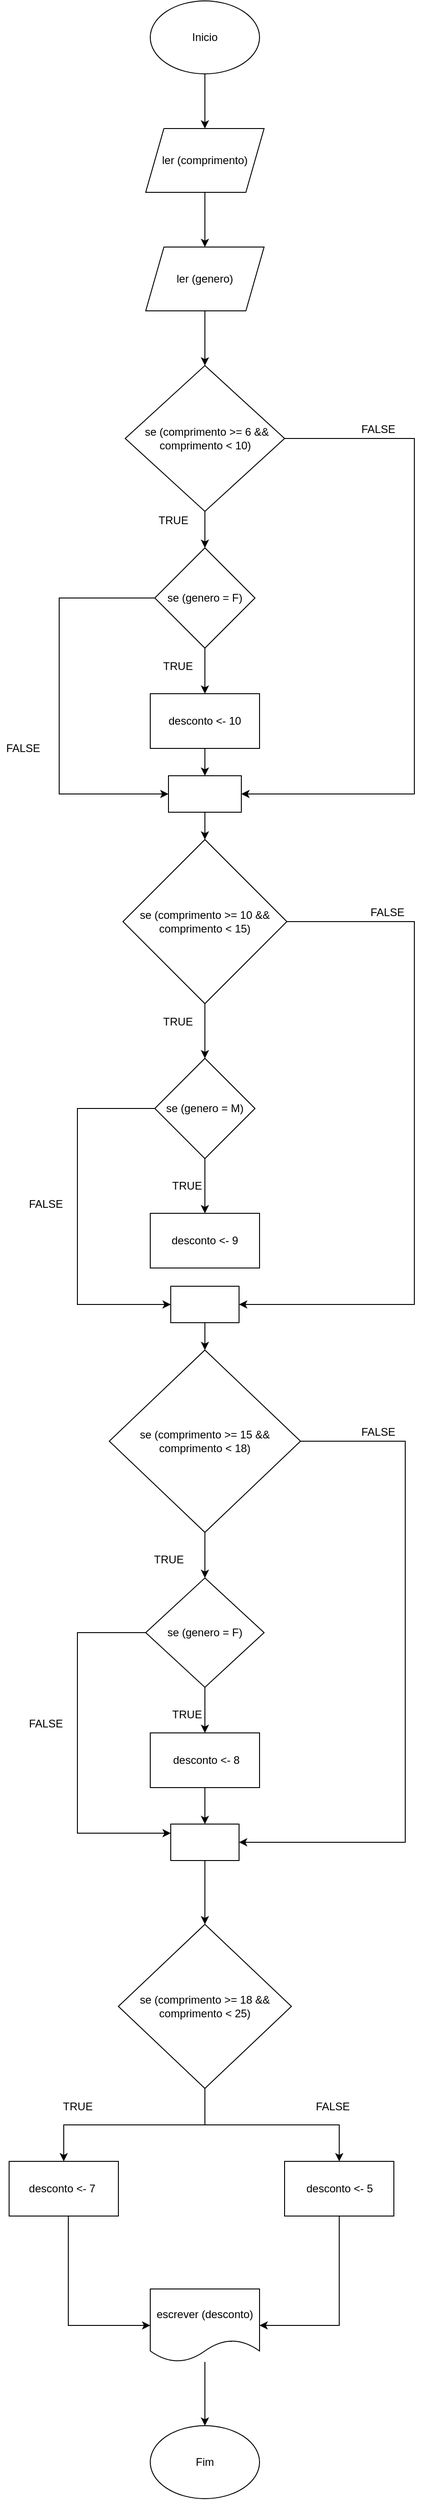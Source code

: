 <mxfile version="13.9.8" type="device"><diagram id="edmHbMDTGybsRYXNta8O" name="Page-1"><mxGraphModel dx="1221" dy="691" grid="1" gridSize="10" guides="1" tooltips="1" connect="1" arrows="1" fold="1" page="1" pageScale="1" pageWidth="1654" pageHeight="2336" math="0" shadow="0"><root><mxCell id="0"/><mxCell id="1" parent="0"/><mxCell id="Ysi5Y4Tmto1y0CnxCYrJ-14" style="edgeStyle=orthogonalEdgeStyle;rounded=0;orthogonalLoop=1;jettySize=auto;html=1;" parent="1" source="Ysi5Y4Tmto1y0CnxCYrJ-1" target="Ysi5Y4Tmto1y0CnxCYrJ-2" edge="1"><mxGeometry relative="1" as="geometry"/></mxCell><mxCell id="Ysi5Y4Tmto1y0CnxCYrJ-1" value="Inicio" style="ellipse;whiteSpace=wrap;html=1;" parent="1" vertex="1"><mxGeometry x="440" y="120" width="120" height="80" as="geometry"/></mxCell><mxCell id="Ysi5Y4Tmto1y0CnxCYrJ-13" style="edgeStyle=orthogonalEdgeStyle;rounded=0;orthogonalLoop=1;jettySize=auto;html=1;" parent="1" source="Ysi5Y4Tmto1y0CnxCYrJ-2" target="Ysi5Y4Tmto1y0CnxCYrJ-3" edge="1"><mxGeometry relative="1" as="geometry"/></mxCell><mxCell id="Ysi5Y4Tmto1y0CnxCYrJ-2" value="ler (comprimento)" style="shape=parallelogram;perimeter=parallelogramPerimeter;whiteSpace=wrap;html=1;fixedSize=1;" parent="1" vertex="1"><mxGeometry x="435" y="260" width="130" height="70" as="geometry"/></mxCell><mxCell id="Ysi5Y4Tmto1y0CnxCYrJ-10" style="edgeStyle=orthogonalEdgeStyle;rounded=0;orthogonalLoop=1;jettySize=auto;html=1;entryX=0.5;entryY=0;entryDx=0;entryDy=0;" parent="1" source="Ysi5Y4Tmto1y0CnxCYrJ-3" target="Ysi5Y4Tmto1y0CnxCYrJ-4" edge="1"><mxGeometry relative="1" as="geometry"/></mxCell><mxCell id="Ysi5Y4Tmto1y0CnxCYrJ-3" value="ler (genero)" style="shape=parallelogram;perimeter=parallelogramPerimeter;whiteSpace=wrap;html=1;fixedSize=1;" parent="1" vertex="1"><mxGeometry x="435" y="390" width="130" height="70" as="geometry"/></mxCell><mxCell id="Ysi5Y4Tmto1y0CnxCYrJ-62" style="edgeStyle=orthogonalEdgeStyle;rounded=0;orthogonalLoop=1;jettySize=auto;html=1;" parent="1" source="Ysi5Y4Tmto1y0CnxCYrJ-4" target="Ysi5Y4Tmto1y0CnxCYrJ-61" edge="1"><mxGeometry relative="1" as="geometry"/></mxCell><mxCell id="Ysi5Y4Tmto1y0CnxCYrJ-72" style="edgeStyle=orthogonalEdgeStyle;rounded=0;orthogonalLoop=1;jettySize=auto;html=1;entryX=1;entryY=0.5;entryDx=0;entryDy=0;" parent="1" source="Ysi5Y4Tmto1y0CnxCYrJ-4" target="Ysi5Y4Tmto1y0CnxCYrJ-85" edge="1"><mxGeometry relative="1" as="geometry"><Array as="points"><mxPoint x="730" y="600"/><mxPoint x="730" y="990"/></Array></mxGeometry></mxCell><mxCell id="Ysi5Y4Tmto1y0CnxCYrJ-4" value="&amp;nbsp;se (comprimento &amp;gt;= 6 &amp;amp;&amp;amp; comprimento &amp;lt; 10)" style="rhombus;whiteSpace=wrap;html=1;" parent="1" vertex="1"><mxGeometry x="412.5" y="520" width="175" height="160" as="geometry"/></mxCell><mxCell id="Ysi5Y4Tmto1y0CnxCYrJ-64" style="edgeStyle=orthogonalEdgeStyle;rounded=0;orthogonalLoop=1;jettySize=auto;html=1;entryX=0.5;entryY=0;entryDx=0;entryDy=0;" parent="1" source="Ysi5Y4Tmto1y0CnxCYrJ-61" target="Ysi5Y4Tmto1y0CnxCYrJ-63" edge="1"><mxGeometry relative="1" as="geometry"/></mxCell><mxCell id="Ysi5Y4Tmto1y0CnxCYrJ-73" style="edgeStyle=orthogonalEdgeStyle;rounded=0;orthogonalLoop=1;jettySize=auto;html=1;entryX=0;entryY=0.5;entryDx=0;entryDy=0;" parent="1" source="Ysi5Y4Tmto1y0CnxCYrJ-61" target="Ysi5Y4Tmto1y0CnxCYrJ-85" edge="1"><mxGeometry relative="1" as="geometry"><Array as="points"><mxPoint x="340" y="775"/><mxPoint x="340" y="990"/></Array></mxGeometry></mxCell><mxCell id="Ysi5Y4Tmto1y0CnxCYrJ-61" value="se (genero = F)" style="rhombus;whiteSpace=wrap;html=1;" parent="1" vertex="1"><mxGeometry x="445" y="720" width="110" height="110" as="geometry"/></mxCell><mxCell id="xECbGXzhimIUwrm5La62-1" style="edgeStyle=orthogonalEdgeStyle;rounded=0;orthogonalLoop=1;jettySize=auto;html=1;entryX=0.5;entryY=0;entryDx=0;entryDy=0;" edge="1" parent="1" source="Ysi5Y4Tmto1y0CnxCYrJ-63" target="Ysi5Y4Tmto1y0CnxCYrJ-85"><mxGeometry relative="1" as="geometry"/></mxCell><mxCell id="Ysi5Y4Tmto1y0CnxCYrJ-63" value="desconto &amp;lt;- 10" style="rounded=0;whiteSpace=wrap;html=1;" parent="1" vertex="1"><mxGeometry x="440" y="880" width="120" height="60" as="geometry"/></mxCell><mxCell id="Ysi5Y4Tmto1y0CnxCYrJ-65" value="TRUE" style="text;html=1;align=center;verticalAlign=middle;resizable=0;points=[];autosize=1;" parent="1" vertex="1"><mxGeometry x="440" y="680" width="50" height="20" as="geometry"/></mxCell><mxCell id="Ysi5Y4Tmto1y0CnxCYrJ-70" style="edgeStyle=orthogonalEdgeStyle;rounded=0;orthogonalLoop=1;jettySize=auto;html=1;entryX=0.5;entryY=0;entryDx=0;entryDy=0;" parent="1" source="Ysi5Y4Tmto1y0CnxCYrJ-66" target="Ysi5Y4Tmto1y0CnxCYrJ-67" edge="1"><mxGeometry relative="1" as="geometry"/></mxCell><mxCell id="xECbGXzhimIUwrm5La62-4" style="edgeStyle=orthogonalEdgeStyle;rounded=0;orthogonalLoop=1;jettySize=auto;html=1;entryX=1;entryY=0.5;entryDx=0;entryDy=0;" edge="1" parent="1" source="Ysi5Y4Tmto1y0CnxCYrJ-66" target="xECbGXzhimIUwrm5La62-2"><mxGeometry relative="1" as="geometry"><Array as="points"><mxPoint x="730" y="1130"/><mxPoint x="730" y="1550"/></Array></mxGeometry></mxCell><mxCell id="Ysi5Y4Tmto1y0CnxCYrJ-66" value="se (comprimento &amp;gt;= 10 &amp;amp;&amp;amp; comprimento &amp;lt; 15)" style="rhombus;whiteSpace=wrap;html=1;" parent="1" vertex="1"><mxGeometry x="410" y="1040" width="180" height="180" as="geometry"/></mxCell><mxCell id="Ysi5Y4Tmto1y0CnxCYrJ-69" style="edgeStyle=orthogonalEdgeStyle;rounded=0;orthogonalLoop=1;jettySize=auto;html=1;" parent="1" source="Ysi5Y4Tmto1y0CnxCYrJ-67" target="Ysi5Y4Tmto1y0CnxCYrJ-68" edge="1"><mxGeometry relative="1" as="geometry"/></mxCell><mxCell id="xECbGXzhimIUwrm5La62-9" style="edgeStyle=orthogonalEdgeStyle;rounded=0;orthogonalLoop=1;jettySize=auto;html=1;entryX=0;entryY=0.5;entryDx=0;entryDy=0;" edge="1" parent="1" source="Ysi5Y4Tmto1y0CnxCYrJ-67" target="xECbGXzhimIUwrm5La62-2"><mxGeometry relative="1" as="geometry"><Array as="points"><mxPoint x="360" y="1335"/><mxPoint x="360" y="1550"/></Array></mxGeometry></mxCell><mxCell id="Ysi5Y4Tmto1y0CnxCYrJ-67" value="se (genero = M)" style="rhombus;whiteSpace=wrap;html=1;" parent="1" vertex="1"><mxGeometry x="445" y="1280" width="110" height="110" as="geometry"/></mxCell><mxCell id="Ysi5Y4Tmto1y0CnxCYrJ-68" value="desconto &amp;lt;- 9" style="rounded=0;whiteSpace=wrap;html=1;" parent="1" vertex="1"><mxGeometry x="440" y="1450" width="120" height="60" as="geometry"/></mxCell><mxCell id="Ysi5Y4Tmto1y0CnxCYrJ-74" value="FALSE" style="text;html=1;align=center;verticalAlign=middle;resizable=0;points=[];autosize=1;" parent="1" vertex="1"><mxGeometry x="665" y="580" width="50" height="20" as="geometry"/></mxCell><mxCell id="Ysi5Y4Tmto1y0CnxCYrJ-75" value="FALSE" style="text;html=1;align=center;verticalAlign=middle;resizable=0;points=[];autosize=1;" parent="1" vertex="1"><mxGeometry x="275" y="930" width="50" height="20" as="geometry"/></mxCell><mxCell id="Ysi5Y4Tmto1y0CnxCYrJ-76" value="TRUE" style="text;html=1;align=center;verticalAlign=middle;resizable=0;points=[];autosize=1;" parent="1" vertex="1"><mxGeometry x="445" y="840" width="50" height="20" as="geometry"/></mxCell><mxCell id="xECbGXzhimIUwrm5La62-12" style="edgeStyle=orthogonalEdgeStyle;rounded=0;orthogonalLoop=1;jettySize=auto;html=1;entryX=0.5;entryY=0;entryDx=0;entryDy=0;" edge="1" parent="1" source="Ysi5Y4Tmto1y0CnxCYrJ-77" target="Ysi5Y4Tmto1y0CnxCYrJ-78"><mxGeometry relative="1" as="geometry"/></mxCell><mxCell id="xECbGXzhimIUwrm5La62-15" style="edgeStyle=orthogonalEdgeStyle;rounded=0;orthogonalLoop=1;jettySize=auto;html=1;entryX=1;entryY=0.5;entryDx=0;entryDy=0;" edge="1" parent="1" source="Ysi5Y4Tmto1y0CnxCYrJ-77" target="xECbGXzhimIUwrm5La62-14"><mxGeometry relative="1" as="geometry"><Array as="points"><mxPoint x="720" y="1700"/><mxPoint x="720" y="2140"/></Array></mxGeometry></mxCell><mxCell id="Ysi5Y4Tmto1y0CnxCYrJ-77" value="se (comprimento &gt;= 15 &amp;&amp; comprimento &lt; 18)" style="rhombus;whiteSpace=wrap;html=1;" parent="1" vertex="1"><mxGeometry x="395" y="1600" width="210" height="200" as="geometry"/></mxCell><mxCell id="xECbGXzhimIUwrm5La62-17" style="edgeStyle=orthogonalEdgeStyle;rounded=0;orthogonalLoop=1;jettySize=auto;html=1;entryX=0;entryY=0.25;entryDx=0;entryDy=0;" edge="1" parent="1" source="Ysi5Y4Tmto1y0CnxCYrJ-78" target="xECbGXzhimIUwrm5La62-14"><mxGeometry relative="1" as="geometry"><Array as="points"><mxPoint x="360" y="1910"/><mxPoint x="360" y="2130"/></Array></mxGeometry></mxCell><mxCell id="xECbGXzhimIUwrm5La62-19" style="edgeStyle=orthogonalEdgeStyle;rounded=0;orthogonalLoop=1;jettySize=auto;html=1;entryX=0.5;entryY=0;entryDx=0;entryDy=0;" edge="1" parent="1" source="Ysi5Y4Tmto1y0CnxCYrJ-78" target="Ysi5Y4Tmto1y0CnxCYrJ-79"><mxGeometry relative="1" as="geometry"/></mxCell><mxCell id="Ysi5Y4Tmto1y0CnxCYrJ-78" value="se (genero = F)" style="rhombus;whiteSpace=wrap;html=1;" parent="1" vertex="1"><mxGeometry x="435" y="1850" width="130" height="120" as="geometry"/></mxCell><mxCell id="xECbGXzhimIUwrm5La62-21" style="edgeStyle=orthogonalEdgeStyle;rounded=0;orthogonalLoop=1;jettySize=auto;html=1;entryX=0.5;entryY=0;entryDx=0;entryDy=0;" edge="1" parent="1" source="Ysi5Y4Tmto1y0CnxCYrJ-79" target="xECbGXzhimIUwrm5La62-14"><mxGeometry relative="1" as="geometry"/></mxCell><mxCell id="Ysi5Y4Tmto1y0CnxCYrJ-79" value="&amp;nbsp;desconto &amp;lt;- 8" style="rounded=0;whiteSpace=wrap;html=1;" parent="1" vertex="1"><mxGeometry x="440" y="2020" width="120" height="60" as="geometry"/></mxCell><mxCell id="xECbGXzhimIUwrm5La62-23" style="edgeStyle=orthogonalEdgeStyle;rounded=0;orthogonalLoop=1;jettySize=auto;html=1;" edge="1" parent="1" source="Ysi5Y4Tmto1y0CnxCYrJ-80" target="Ysi5Y4Tmto1y0CnxCYrJ-81"><mxGeometry relative="1" as="geometry"/></mxCell><mxCell id="xECbGXzhimIUwrm5La62-24" style="edgeStyle=orthogonalEdgeStyle;rounded=0;orthogonalLoop=1;jettySize=auto;html=1;entryX=0.5;entryY=0;entryDx=0;entryDy=0;" edge="1" parent="1" source="Ysi5Y4Tmto1y0CnxCYrJ-80" target="Ysi5Y4Tmto1y0CnxCYrJ-82"><mxGeometry relative="1" as="geometry"/></mxCell><mxCell id="Ysi5Y4Tmto1y0CnxCYrJ-80" value="se (comprimento &amp;gt;= 18 &amp;amp;&amp;amp; comprimento &amp;lt; 25)" style="rhombus;whiteSpace=wrap;html=1;" parent="1" vertex="1"><mxGeometry x="405" y="2230" width="190" height="180" as="geometry"/></mxCell><mxCell id="xECbGXzhimIUwrm5La62-31" style="edgeStyle=orthogonalEdgeStyle;rounded=0;orthogonalLoop=1;jettySize=auto;html=1;entryX=0;entryY=0.5;entryDx=0;entryDy=0;" edge="1" parent="1" source="Ysi5Y4Tmto1y0CnxCYrJ-81" target="xECbGXzhimIUwrm5La62-30"><mxGeometry relative="1" as="geometry"><Array as="points"><mxPoint x="350" y="2670"/></Array></mxGeometry></mxCell><mxCell id="Ysi5Y4Tmto1y0CnxCYrJ-81" value="desconto &amp;lt;- 7&amp;nbsp;" style="rounded=0;whiteSpace=wrap;html=1;" parent="1" vertex="1"><mxGeometry x="285" y="2490" width="120" height="60" as="geometry"/></mxCell><mxCell id="xECbGXzhimIUwrm5La62-32" style="edgeStyle=orthogonalEdgeStyle;rounded=0;orthogonalLoop=1;jettySize=auto;html=1;entryX=1;entryY=0.5;entryDx=0;entryDy=0;" edge="1" parent="1" source="Ysi5Y4Tmto1y0CnxCYrJ-82" target="xECbGXzhimIUwrm5La62-30"><mxGeometry relative="1" as="geometry"><Array as="points"><mxPoint x="648" y="2670"/></Array></mxGeometry></mxCell><mxCell id="Ysi5Y4Tmto1y0CnxCYrJ-82" value="desconto &amp;lt;- 5" style="rounded=0;whiteSpace=wrap;html=1;" parent="1" vertex="1"><mxGeometry x="587.5" y="2490" width="120" height="60" as="geometry"/></mxCell><mxCell id="Ysi5Y4Tmto1y0CnxCYrJ-86" style="edgeStyle=orthogonalEdgeStyle;rounded=0;orthogonalLoop=1;jettySize=auto;html=1;" parent="1" source="Ysi5Y4Tmto1y0CnxCYrJ-85" target="Ysi5Y4Tmto1y0CnxCYrJ-66" edge="1"><mxGeometry relative="1" as="geometry"/></mxCell><mxCell id="Ysi5Y4Tmto1y0CnxCYrJ-85" value="" style="rounded=0;whiteSpace=wrap;html=1;" parent="1" vertex="1"><mxGeometry x="460" y="970" width="80" height="40" as="geometry"/></mxCell><mxCell id="xECbGXzhimIUwrm5La62-22" style="edgeStyle=orthogonalEdgeStyle;rounded=0;orthogonalLoop=1;jettySize=auto;html=1;" edge="1" parent="1" source="xECbGXzhimIUwrm5La62-2" target="Ysi5Y4Tmto1y0CnxCYrJ-77"><mxGeometry relative="1" as="geometry"/></mxCell><mxCell id="xECbGXzhimIUwrm5La62-2" value="" style="rounded=0;whiteSpace=wrap;html=1;" vertex="1" parent="1"><mxGeometry x="462.5" y="1530" width="75" height="40" as="geometry"/></mxCell><mxCell id="xECbGXzhimIUwrm5La62-5" value="FALSE" style="text;html=1;align=center;verticalAlign=middle;resizable=0;points=[];autosize=1;" vertex="1" parent="1"><mxGeometry x="675" y="1110" width="50" height="20" as="geometry"/></mxCell><mxCell id="xECbGXzhimIUwrm5La62-6" value="TRUE" style="text;html=1;align=center;verticalAlign=middle;resizable=0;points=[];autosize=1;" vertex="1" parent="1"><mxGeometry x="445" y="1230" width="50" height="20" as="geometry"/></mxCell><mxCell id="xECbGXzhimIUwrm5La62-8" value="TRUE" style="text;html=1;align=center;verticalAlign=middle;resizable=0;points=[];autosize=1;" vertex="1" parent="1"><mxGeometry x="455" y="1410" width="50" height="20" as="geometry"/></mxCell><mxCell id="xECbGXzhimIUwrm5La62-11" value="FALSE" style="text;html=1;align=center;verticalAlign=middle;resizable=0;points=[];autosize=1;" vertex="1" parent="1"><mxGeometry x="300" y="1430" width="50" height="20" as="geometry"/></mxCell><mxCell id="xECbGXzhimIUwrm5La62-13" value="TRUE" style="text;html=1;align=center;verticalAlign=middle;resizable=0;points=[];autosize=1;" vertex="1" parent="1"><mxGeometry x="435" y="1820" width="50" height="20" as="geometry"/></mxCell><mxCell id="xECbGXzhimIUwrm5La62-27" style="edgeStyle=orthogonalEdgeStyle;rounded=0;orthogonalLoop=1;jettySize=auto;html=1;entryX=0.5;entryY=0;entryDx=0;entryDy=0;" edge="1" parent="1" source="xECbGXzhimIUwrm5La62-14" target="Ysi5Y4Tmto1y0CnxCYrJ-80"><mxGeometry relative="1" as="geometry"/></mxCell><mxCell id="xECbGXzhimIUwrm5La62-14" value="" style="rounded=0;whiteSpace=wrap;html=1;" vertex="1" parent="1"><mxGeometry x="462.5" y="2120" width="75" height="40" as="geometry"/></mxCell><mxCell id="xECbGXzhimIUwrm5La62-16" value="FALSE" style="text;html=1;align=center;verticalAlign=middle;resizable=0;points=[];autosize=1;" vertex="1" parent="1"><mxGeometry x="665" y="1680" width="50" height="20" as="geometry"/></mxCell><mxCell id="xECbGXzhimIUwrm5La62-18" value="FALSE" style="text;html=1;align=center;verticalAlign=middle;resizable=0;points=[];autosize=1;" vertex="1" parent="1"><mxGeometry x="300" y="2000" width="50" height="20" as="geometry"/></mxCell><mxCell id="xECbGXzhimIUwrm5La62-20" value="TRUE" style="text;html=1;align=center;verticalAlign=middle;resizable=0;points=[];autosize=1;" vertex="1" parent="1"><mxGeometry x="455" y="1990" width="50" height="20" as="geometry"/></mxCell><mxCell id="xECbGXzhimIUwrm5La62-25" value="FALSE" style="text;html=1;align=center;verticalAlign=middle;resizable=0;points=[];autosize=1;" vertex="1" parent="1"><mxGeometry x="615" y="2420" width="50" height="20" as="geometry"/></mxCell><mxCell id="xECbGXzhimIUwrm5La62-26" value="TRUE" style="text;html=1;align=center;verticalAlign=middle;resizable=0;points=[];autosize=1;" vertex="1" parent="1"><mxGeometry x="335" y="2420" width="50" height="20" as="geometry"/></mxCell><mxCell id="xECbGXzhimIUwrm5La62-34" style="edgeStyle=orthogonalEdgeStyle;rounded=0;orthogonalLoop=1;jettySize=auto;html=1;entryX=0.5;entryY=0;entryDx=0;entryDy=0;" edge="1" parent="1" source="xECbGXzhimIUwrm5La62-30" target="xECbGXzhimIUwrm5La62-33"><mxGeometry relative="1" as="geometry"/></mxCell><mxCell id="xECbGXzhimIUwrm5La62-30" value="escrever (desconto)" style="shape=document;whiteSpace=wrap;html=1;boundedLbl=1;" vertex="1" parent="1"><mxGeometry x="440" y="2630" width="120" height="80" as="geometry"/></mxCell><mxCell id="xECbGXzhimIUwrm5La62-33" value="Fim" style="ellipse;whiteSpace=wrap;html=1;" vertex="1" parent="1"><mxGeometry x="440" y="2780" width="120" height="80" as="geometry"/></mxCell></root></mxGraphModel></diagram></mxfile>